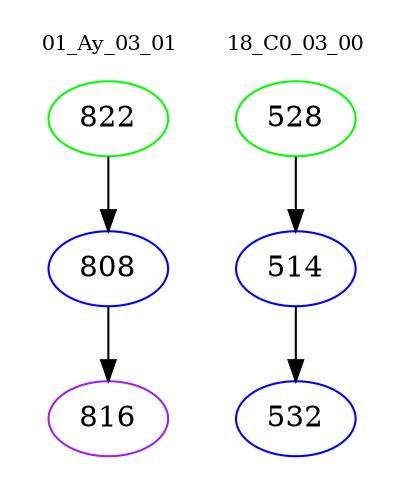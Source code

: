 digraph{
subgraph cluster_0 {
color = white
label = "01_Ay_03_01";
fontsize=10;
T0_822 [label="822", color="green"]
T0_822 -> T0_808 [color="black"]
T0_808 [label="808", color="blue"]
T0_808 -> T0_816 [color="black"]
T0_816 [label="816", color="purple"]
}
subgraph cluster_1 {
color = white
label = "18_C0_03_00";
fontsize=10;
T1_528 [label="528", color="green"]
T1_528 -> T1_514 [color="black"]
T1_514 [label="514", color="blue"]
T1_514 -> T1_532 [color="black"]
T1_532 [label="532", color="blue"]
}
}
